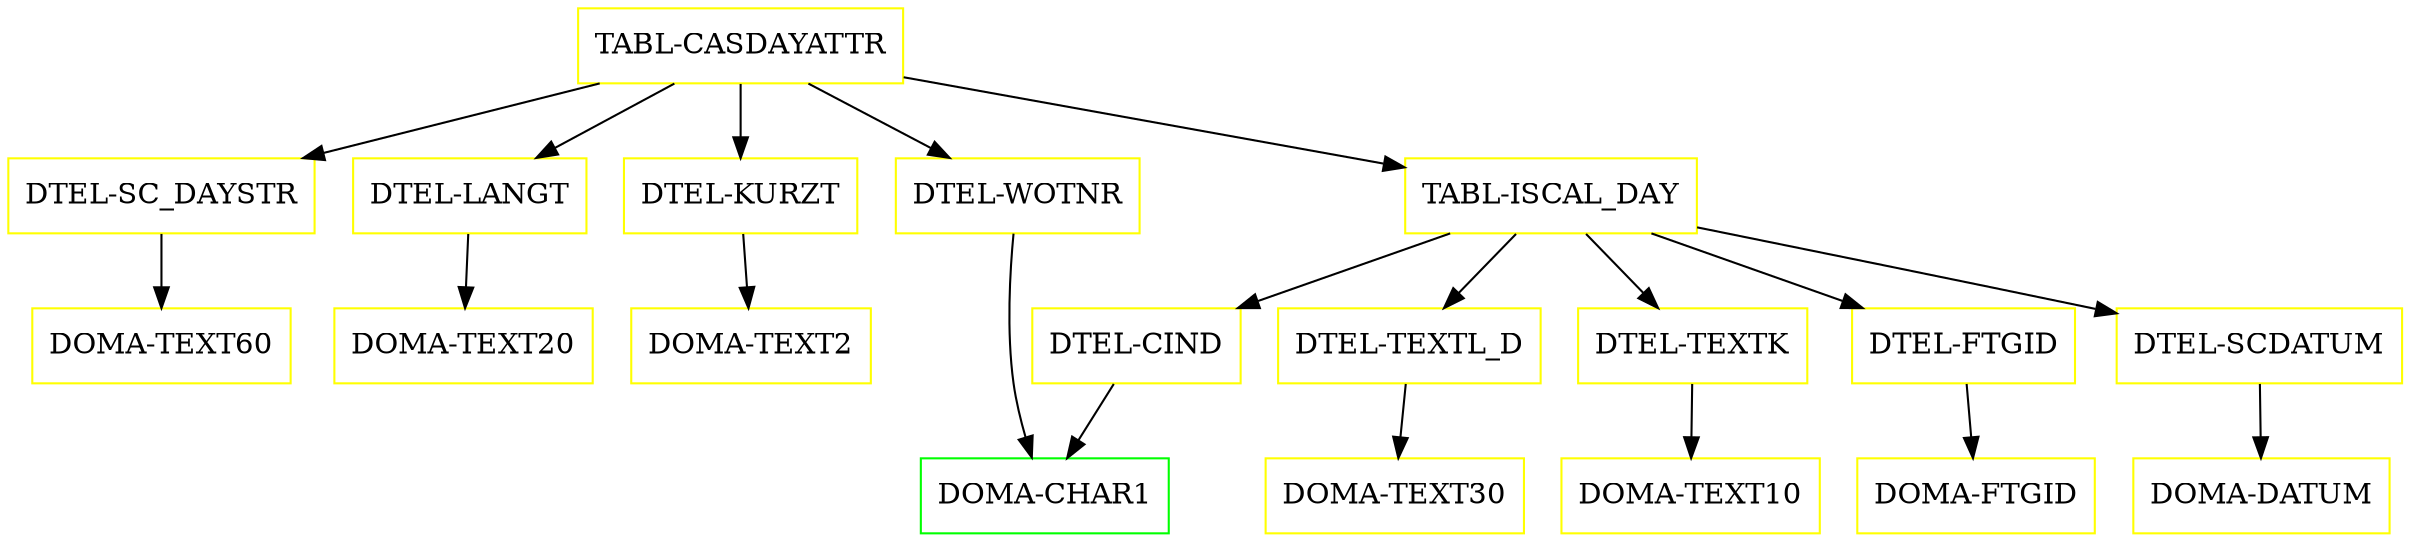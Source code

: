 digraph G {
  "TABL-CASDAYATTR" [shape=box,color=yellow];
  "DTEL-SC_DAYSTR" [shape=box,color=yellow,URL="./DTEL_SC_DAYSTR.html"];
  "DOMA-TEXT60" [shape=box,color=yellow,URL="./DOMA_TEXT60.html"];
  "DTEL-LANGT" [shape=box,color=yellow,URL="./DTEL_LANGT.html"];
  "DOMA-TEXT20" [shape=box,color=yellow,URL="./DOMA_TEXT20.html"];
  "DTEL-KURZT" [shape=box,color=yellow,URL="./DTEL_KURZT.html"];
  "DOMA-TEXT2" [shape=box,color=yellow,URL="./DOMA_TEXT2.html"];
  "DTEL-WOTNR" [shape=box,color=yellow,URL="./DTEL_WOTNR.html"];
  "DOMA-CHAR1" [shape=box,color=green,URL="./DOMA_CHAR1.html"];
  "TABL-ISCAL_DAY" [shape=box,color=yellow,URL="./TABL_ISCAL_DAY.html"];
  "DTEL-TEXTL_D" [shape=box,color=yellow,URL="./DTEL_TEXTL_D.html"];
  "DOMA-TEXT30" [shape=box,color=yellow,URL="./DOMA_TEXT30.html"];
  "DTEL-TEXTK" [shape=box,color=yellow,URL="./DTEL_TEXTK.html"];
  "DOMA-TEXT10" [shape=box,color=yellow,URL="./DOMA_TEXT10.html"];
  "DTEL-FTGID" [shape=box,color=yellow,URL="./DTEL_FTGID.html"];
  "DOMA-FTGID" [shape=box,color=yellow,URL="./DOMA_FTGID.html"];
  "DTEL-CIND" [shape=box,color=yellow,URL="./DTEL_CIND.html"];
  "DTEL-SCDATUM" [shape=box,color=yellow,URL="./DTEL_SCDATUM.html"];
  "DOMA-DATUM" [shape=box,color=yellow,URL="./DOMA_DATUM.html"];
  "TABL-CASDAYATTR" -> "TABL-ISCAL_DAY";
  "TABL-CASDAYATTR" -> "DTEL-WOTNR";
  "TABL-CASDAYATTR" -> "DTEL-KURZT";
  "TABL-CASDAYATTR" -> "DTEL-LANGT";
  "TABL-CASDAYATTR" -> "DTEL-SC_DAYSTR";
  "DTEL-SC_DAYSTR" -> "DOMA-TEXT60";
  "DTEL-LANGT" -> "DOMA-TEXT20";
  "DTEL-KURZT" -> "DOMA-TEXT2";
  "DTEL-WOTNR" -> "DOMA-CHAR1";
  "TABL-ISCAL_DAY" -> "DTEL-SCDATUM";
  "TABL-ISCAL_DAY" -> "DTEL-CIND";
  "TABL-ISCAL_DAY" -> "DTEL-FTGID";
  "TABL-ISCAL_DAY" -> "DTEL-TEXTK";
  "TABL-ISCAL_DAY" -> "DTEL-TEXTL_D";
  "DTEL-TEXTL_D" -> "DOMA-TEXT30";
  "DTEL-TEXTK" -> "DOMA-TEXT10";
  "DTEL-FTGID" -> "DOMA-FTGID";
  "DTEL-CIND" -> "DOMA-CHAR1";
  "DTEL-SCDATUM" -> "DOMA-DATUM";
}

